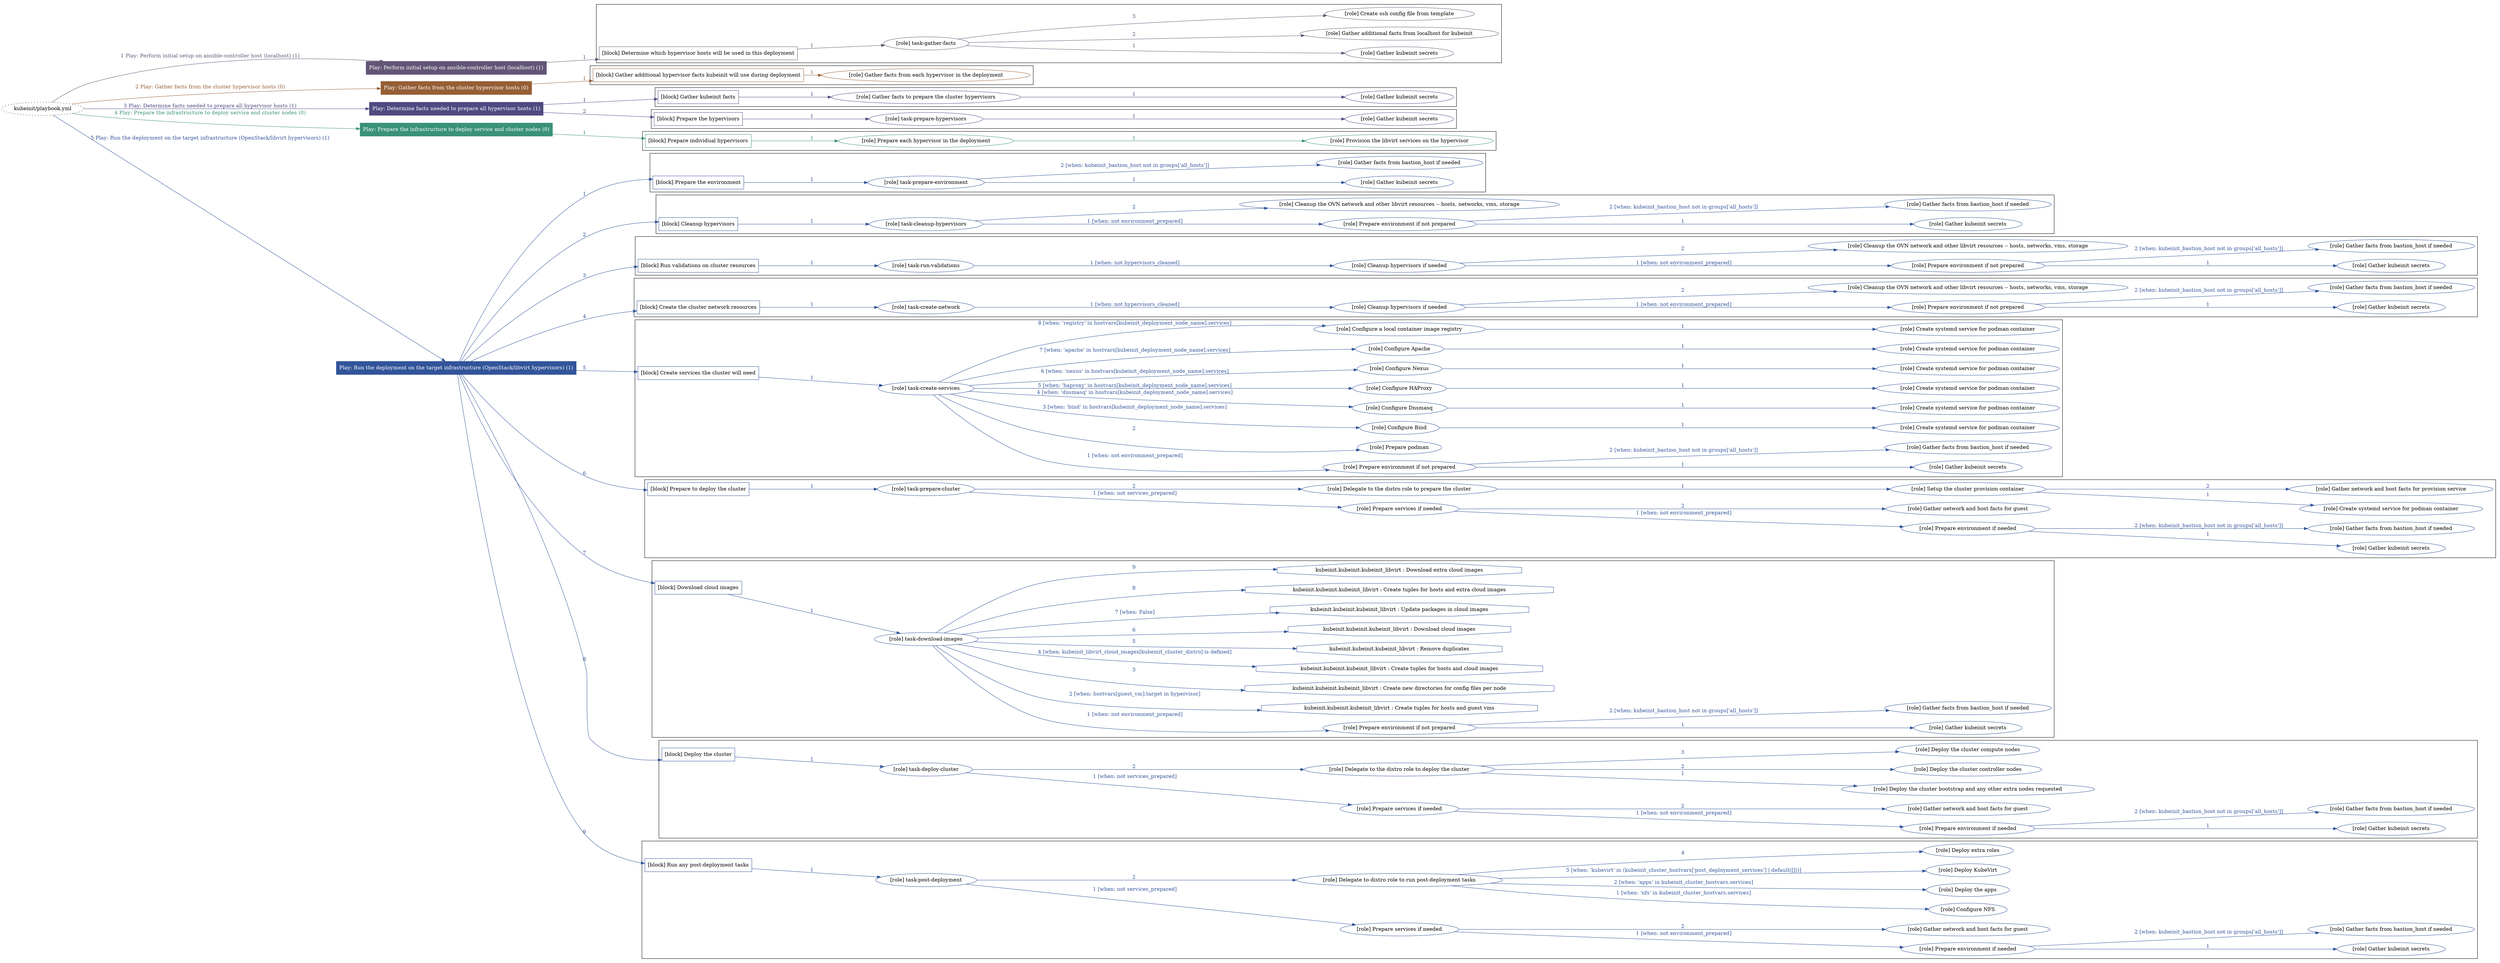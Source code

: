 digraph {
	graph [concentrate=true ordering=in rankdir=LR ratio=fill]
	edge [esep=5 sep=10]
	"kubeinit/playbook.yml" [URL="/home/runner/work/kubeinit/kubeinit/kubeinit/playbook.yml" id=playbook_99271ebf style=dotted]
	"kubeinit/playbook.yml" -> play_8d213009 [label="1 Play: Perform initial setup on ansible-controller host (localhost) (1)" color="#625676" fontcolor="#625676" id=edge_play_8d213009 labeltooltip="1 Play: Perform initial setup on ansible-controller host (localhost) (1)" tooltip="1 Play: Perform initial setup on ansible-controller host (localhost) (1)"]
	subgraph "Play: Perform initial setup on ansible-controller host (localhost) (1)" {
		play_8d213009 [label="Play: Perform initial setup on ansible-controller host (localhost) (1)" URL="/home/runner/work/kubeinit/kubeinit/kubeinit/playbook.yml" color="#625676" fontcolor="#ffffff" id=play_8d213009 shape=box style=filled tooltip=localhost]
		play_8d213009 -> block_313cab3d [label=1 color="#625676" fontcolor="#625676" id=edge_block_313cab3d labeltooltip=1 tooltip=1]
		subgraph cluster_block_313cab3d {
			block_313cab3d [label="[block] Determine which hypervisor hosts will be used in this deployment" URL="/home/runner/work/kubeinit/kubeinit/kubeinit/playbook.yml" color="#625676" id=block_313cab3d labeltooltip="Determine which hypervisor hosts will be used in this deployment" shape=box tooltip="Determine which hypervisor hosts will be used in this deployment"]
			block_313cab3d -> role_2fd0fade [label="1 " color="#625676" fontcolor="#625676" id=edge_role_2fd0fade labeltooltip="1 " tooltip="1 "]
			subgraph "task-gather-facts" {
				role_2fd0fade [label="[role] task-gather-facts" URL="/home/runner/work/kubeinit/kubeinit/kubeinit/playbook.yml" color="#625676" id=role_2fd0fade tooltip="task-gather-facts"]
				role_2fd0fade -> role_2d1dee73 [label="1 " color="#625676" fontcolor="#625676" id=edge_role_2d1dee73 labeltooltip="1 " tooltip="1 "]
				subgraph "Gather kubeinit secrets" {
					role_2d1dee73 [label="[role] Gather kubeinit secrets" URL="/home/runner/.ansible/collections/ansible_collections/kubeinit/kubeinit/roles/kubeinit_prepare/tasks/build_hypervisors_group.yml" color="#625676" id=role_2d1dee73 tooltip="Gather kubeinit secrets"]
				}
				role_2fd0fade -> role_2c61c5c8 [label="2 " color="#625676" fontcolor="#625676" id=edge_role_2c61c5c8 labeltooltip="2 " tooltip="2 "]
				subgraph "Gather additional facts from localhost for kubeinit" {
					role_2c61c5c8 [label="[role] Gather additional facts from localhost for kubeinit" URL="/home/runner/.ansible/collections/ansible_collections/kubeinit/kubeinit/roles/kubeinit_prepare/tasks/build_hypervisors_group.yml" color="#625676" id=role_2c61c5c8 tooltip="Gather additional facts from localhost for kubeinit"]
				}
				role_2fd0fade -> role_8aee96ec [label="3 " color="#625676" fontcolor="#625676" id=edge_role_8aee96ec labeltooltip="3 " tooltip="3 "]
				subgraph "Create ssh config file from template" {
					role_8aee96ec [label="[role] Create ssh config file from template" URL="/home/runner/.ansible/collections/ansible_collections/kubeinit/kubeinit/roles/kubeinit_prepare/tasks/build_hypervisors_group.yml" color="#625676" id=role_8aee96ec tooltip="Create ssh config file from template"]
				}
			}
		}
	}
	"kubeinit/playbook.yml" -> play_450f3a85 [label="2 Play: Gather facts from the cluster hypervisor hosts (0)" color="#965f36" fontcolor="#965f36" id=edge_play_450f3a85 labeltooltip="2 Play: Gather facts from the cluster hypervisor hosts (0)" tooltip="2 Play: Gather facts from the cluster hypervisor hosts (0)"]
	subgraph "Play: Gather facts from the cluster hypervisor hosts (0)" {
		play_450f3a85 [label="Play: Gather facts from the cluster hypervisor hosts (0)" URL="/home/runner/work/kubeinit/kubeinit/kubeinit/playbook.yml" color="#965f36" fontcolor="#ffffff" id=play_450f3a85 shape=box style=filled tooltip="Play: Gather facts from the cluster hypervisor hosts (0)"]
		play_450f3a85 -> block_3dca8fec [label=1 color="#965f36" fontcolor="#965f36" id=edge_block_3dca8fec labeltooltip=1 tooltip=1]
		subgraph cluster_block_3dca8fec {
			block_3dca8fec [label="[block] Gather additional hypervisor facts kubeinit will use during deployment" URL="/home/runner/work/kubeinit/kubeinit/kubeinit/playbook.yml" color="#965f36" id=block_3dca8fec labeltooltip="Gather additional hypervisor facts kubeinit will use during deployment" shape=box tooltip="Gather additional hypervisor facts kubeinit will use during deployment"]
			block_3dca8fec -> role_78b06ef0 [label="1 " color="#965f36" fontcolor="#965f36" id=edge_role_78b06ef0 labeltooltip="1 " tooltip="1 "]
			subgraph "Gather facts from each hypervisor in the deployment" {
				role_78b06ef0 [label="[role] Gather facts from each hypervisor in the deployment" URL="/home/runner/work/kubeinit/kubeinit/kubeinit/playbook.yml" color="#965f36" id=role_78b06ef0 tooltip="Gather facts from each hypervisor in the deployment"]
			}
		}
	}
	"kubeinit/playbook.yml" -> play_24fe11ba [label="3 Play: Determine facts needed to prepare all hypervisor hosts (1)" color="#504a82" fontcolor="#504a82" id=edge_play_24fe11ba labeltooltip="3 Play: Determine facts needed to prepare all hypervisor hosts (1)" tooltip="3 Play: Determine facts needed to prepare all hypervisor hosts (1)"]
	subgraph "Play: Determine facts needed to prepare all hypervisor hosts (1)" {
		play_24fe11ba [label="Play: Determine facts needed to prepare all hypervisor hosts (1)" URL="/home/runner/work/kubeinit/kubeinit/kubeinit/playbook.yml" color="#504a82" fontcolor="#ffffff" id=play_24fe11ba shape=box style=filled tooltip=localhost]
		play_24fe11ba -> block_b2336078 [label=1 color="#504a82" fontcolor="#504a82" id=edge_block_b2336078 labeltooltip=1 tooltip=1]
		subgraph cluster_block_b2336078 {
			block_b2336078 [label="[block] Gather kubeinit facts" URL="/home/runner/work/kubeinit/kubeinit/kubeinit/playbook.yml" color="#504a82" id=block_b2336078 labeltooltip="Gather kubeinit facts" shape=box tooltip="Gather kubeinit facts"]
			block_b2336078 -> role_fcba6565 [label="1 " color="#504a82" fontcolor="#504a82" id=edge_role_fcba6565 labeltooltip="1 " tooltip="1 "]
			subgraph "Gather facts to prepare the cluster hypervisors" {
				role_fcba6565 [label="[role] Gather facts to prepare the cluster hypervisors" URL="/home/runner/work/kubeinit/kubeinit/kubeinit/playbook.yml" color="#504a82" id=role_fcba6565 tooltip="Gather facts to prepare the cluster hypervisors"]
				role_fcba6565 -> role_1704ed1b [label="1 " color="#504a82" fontcolor="#504a82" id=edge_role_1704ed1b labeltooltip="1 " tooltip="1 "]
				subgraph "Gather kubeinit secrets" {
					role_1704ed1b [label="[role] Gather kubeinit secrets" URL="/home/runner/.ansible/collections/ansible_collections/kubeinit/kubeinit/roles/kubeinit_prepare/tasks/gather_kubeinit_facts.yml" color="#504a82" id=role_1704ed1b tooltip="Gather kubeinit secrets"]
				}
			}
		}
		play_24fe11ba -> block_2e28f2bb [label=2 color="#504a82" fontcolor="#504a82" id=edge_block_2e28f2bb labeltooltip=2 tooltip=2]
		subgraph cluster_block_2e28f2bb {
			block_2e28f2bb [label="[block] Prepare the hypervisors" URL="/home/runner/work/kubeinit/kubeinit/kubeinit/playbook.yml" color="#504a82" id=block_2e28f2bb labeltooltip="Prepare the hypervisors" shape=box tooltip="Prepare the hypervisors"]
			block_2e28f2bb -> role_9a65926c [label="1 " color="#504a82" fontcolor="#504a82" id=edge_role_9a65926c labeltooltip="1 " tooltip="1 "]
			subgraph "task-prepare-hypervisors" {
				role_9a65926c [label="[role] task-prepare-hypervisors" URL="/home/runner/work/kubeinit/kubeinit/kubeinit/playbook.yml" color="#504a82" id=role_9a65926c tooltip="task-prepare-hypervisors"]
				role_9a65926c -> role_fa03bfdf [label="1 " color="#504a82" fontcolor="#504a82" id=edge_role_fa03bfdf labeltooltip="1 " tooltip="1 "]
				subgraph "Gather kubeinit secrets" {
					role_fa03bfdf [label="[role] Gather kubeinit secrets" URL="/home/runner/.ansible/collections/ansible_collections/kubeinit/kubeinit/roles/kubeinit_prepare/tasks/gather_kubeinit_facts.yml" color="#504a82" id=role_fa03bfdf tooltip="Gather kubeinit secrets"]
				}
			}
		}
	}
	"kubeinit/playbook.yml" -> play_05ee6c57 [label="4 Play: Prepare the infrastructure to deploy service and cluster nodes (0)" color="#3a9278" fontcolor="#3a9278" id=edge_play_05ee6c57 labeltooltip="4 Play: Prepare the infrastructure to deploy service and cluster nodes (0)" tooltip="4 Play: Prepare the infrastructure to deploy service and cluster nodes (0)"]
	subgraph "Play: Prepare the infrastructure to deploy service and cluster nodes (0)" {
		play_05ee6c57 [label="Play: Prepare the infrastructure to deploy service and cluster nodes (0)" URL="/home/runner/work/kubeinit/kubeinit/kubeinit/playbook.yml" color="#3a9278" fontcolor="#ffffff" id=play_05ee6c57 shape=box style=filled tooltip="Play: Prepare the infrastructure to deploy service and cluster nodes (0)"]
		play_05ee6c57 -> block_5db9a315 [label=1 color="#3a9278" fontcolor="#3a9278" id=edge_block_5db9a315 labeltooltip=1 tooltip=1]
		subgraph cluster_block_5db9a315 {
			block_5db9a315 [label="[block] Prepare individual hypervisors" URL="/home/runner/work/kubeinit/kubeinit/kubeinit/playbook.yml" color="#3a9278" id=block_5db9a315 labeltooltip="Prepare individual hypervisors" shape=box tooltip="Prepare individual hypervisors"]
			block_5db9a315 -> role_cecd3ce2 [label="1 " color="#3a9278" fontcolor="#3a9278" id=edge_role_cecd3ce2 labeltooltip="1 " tooltip="1 "]
			subgraph "Prepare each hypervisor in the deployment" {
				role_cecd3ce2 [label="[role] Prepare each hypervisor in the deployment" URL="/home/runner/work/kubeinit/kubeinit/kubeinit/playbook.yml" color="#3a9278" id=role_cecd3ce2 tooltip="Prepare each hypervisor in the deployment"]
				role_cecd3ce2 -> role_1545f490 [label="1 " color="#3a9278" fontcolor="#3a9278" id=edge_role_1545f490 labeltooltip="1 " tooltip="1 "]
				subgraph "Provision the libvirt services on the hypervisor" {
					role_1545f490 [label="[role] Provision the libvirt services on the hypervisor" URL="/home/runner/.ansible/collections/ansible_collections/kubeinit/kubeinit/roles/kubeinit_prepare/tasks/prepare_hypervisor.yml" color="#3a9278" id=role_1545f490 tooltip="Provision the libvirt services on the hypervisor"]
				}
			}
		}
	}
	"kubeinit/playbook.yml" -> play_6e7b9784 [label="5 Play: Run the deployment on the target infrastructure (OpenStack/libvirt hypervisors) (1)" color="#32549a" fontcolor="#32549a" id=edge_play_6e7b9784 labeltooltip="5 Play: Run the deployment on the target infrastructure (OpenStack/libvirt hypervisors) (1)" tooltip="5 Play: Run the deployment on the target infrastructure (OpenStack/libvirt hypervisors) (1)"]
	subgraph "Play: Run the deployment on the target infrastructure (OpenStack/libvirt hypervisors) (1)" {
		play_6e7b9784 [label="Play: Run the deployment on the target infrastructure (OpenStack/libvirt hypervisors) (1)" URL="/home/runner/work/kubeinit/kubeinit/kubeinit/playbook.yml" color="#32549a" fontcolor="#ffffff" id=play_6e7b9784 shape=box style=filled tooltip=localhost]
		play_6e7b9784 -> block_e00898fd [label=1 color="#32549a" fontcolor="#32549a" id=edge_block_e00898fd labeltooltip=1 tooltip=1]
		subgraph cluster_block_e00898fd {
			block_e00898fd [label="[block] Prepare the environment" URL="/home/runner/work/kubeinit/kubeinit/kubeinit/playbook.yml" color="#32549a" id=block_e00898fd labeltooltip="Prepare the environment" shape=box tooltip="Prepare the environment"]
			block_e00898fd -> role_90dc5a8a [label="1 " color="#32549a" fontcolor="#32549a" id=edge_role_90dc5a8a labeltooltip="1 " tooltip="1 "]
			subgraph "task-prepare-environment" {
				role_90dc5a8a [label="[role] task-prepare-environment" URL="/home/runner/work/kubeinit/kubeinit/kubeinit/playbook.yml" color="#32549a" id=role_90dc5a8a tooltip="task-prepare-environment"]
				role_90dc5a8a -> role_8bd9f752 [label="1 " color="#32549a" fontcolor="#32549a" id=edge_role_8bd9f752 labeltooltip="1 " tooltip="1 "]
				subgraph "Gather kubeinit secrets" {
					role_8bd9f752 [label="[role] Gather kubeinit secrets" URL="/home/runner/.ansible/collections/ansible_collections/kubeinit/kubeinit/roles/kubeinit_prepare/tasks/gather_kubeinit_facts.yml" color="#32549a" id=role_8bd9f752 tooltip="Gather kubeinit secrets"]
				}
				role_90dc5a8a -> role_8d0cdb95 [label="2 [when: kubeinit_bastion_host not in groups['all_hosts']]" color="#32549a" fontcolor="#32549a" id=edge_role_8d0cdb95 labeltooltip="2 [when: kubeinit_bastion_host not in groups['all_hosts']]" tooltip="2 [when: kubeinit_bastion_host not in groups['all_hosts']]"]
				subgraph "Gather facts from bastion_host if needed" {
					role_8d0cdb95 [label="[role] Gather facts from bastion_host if needed" URL="/home/runner/.ansible/collections/ansible_collections/kubeinit/kubeinit/roles/kubeinit_prepare/tasks/main.yml" color="#32549a" id=role_8d0cdb95 tooltip="Gather facts from bastion_host if needed"]
				}
			}
		}
		play_6e7b9784 -> block_36ebec6e [label=2 color="#32549a" fontcolor="#32549a" id=edge_block_36ebec6e labeltooltip=2 tooltip=2]
		subgraph cluster_block_36ebec6e {
			block_36ebec6e [label="[block] Cleanup hypervisors" URL="/home/runner/work/kubeinit/kubeinit/kubeinit/playbook.yml" color="#32549a" id=block_36ebec6e labeltooltip="Cleanup hypervisors" shape=box tooltip="Cleanup hypervisors"]
			block_36ebec6e -> role_773fd00a [label="1 " color="#32549a" fontcolor="#32549a" id=edge_role_773fd00a labeltooltip="1 " tooltip="1 "]
			subgraph "task-cleanup-hypervisors" {
				role_773fd00a [label="[role] task-cleanup-hypervisors" URL="/home/runner/work/kubeinit/kubeinit/kubeinit/playbook.yml" color="#32549a" id=role_773fd00a tooltip="task-cleanup-hypervisors"]
				role_773fd00a -> role_7b40a0ac [label="1 [when: not environment_prepared]" color="#32549a" fontcolor="#32549a" id=edge_role_7b40a0ac labeltooltip="1 [when: not environment_prepared]" tooltip="1 [when: not environment_prepared]"]
				subgraph "Prepare environment if not prepared" {
					role_7b40a0ac [label="[role] Prepare environment if not prepared" URL="/home/runner/.ansible/collections/ansible_collections/kubeinit/kubeinit/roles/kubeinit_libvirt/tasks/cleanup_hypervisors.yml" color="#32549a" id=role_7b40a0ac tooltip="Prepare environment if not prepared"]
					role_7b40a0ac -> role_457ad516 [label="1 " color="#32549a" fontcolor="#32549a" id=edge_role_457ad516 labeltooltip="1 " tooltip="1 "]
					subgraph "Gather kubeinit secrets" {
						role_457ad516 [label="[role] Gather kubeinit secrets" URL="/home/runner/.ansible/collections/ansible_collections/kubeinit/kubeinit/roles/kubeinit_prepare/tasks/gather_kubeinit_facts.yml" color="#32549a" id=role_457ad516 tooltip="Gather kubeinit secrets"]
					}
					role_7b40a0ac -> role_a8f72541 [label="2 [when: kubeinit_bastion_host not in groups['all_hosts']]" color="#32549a" fontcolor="#32549a" id=edge_role_a8f72541 labeltooltip="2 [when: kubeinit_bastion_host not in groups['all_hosts']]" tooltip="2 [when: kubeinit_bastion_host not in groups['all_hosts']]"]
					subgraph "Gather facts from bastion_host if needed" {
						role_a8f72541 [label="[role] Gather facts from bastion_host if needed" URL="/home/runner/.ansible/collections/ansible_collections/kubeinit/kubeinit/roles/kubeinit_prepare/tasks/main.yml" color="#32549a" id=role_a8f72541 tooltip="Gather facts from bastion_host if needed"]
					}
				}
				role_773fd00a -> role_238b458f [label="2 " color="#32549a" fontcolor="#32549a" id=edge_role_238b458f labeltooltip="2 " tooltip="2 "]
				subgraph "Cleanup the OVN network and other libvirt resources -- hosts, networks, vms, storage" {
					role_238b458f [label="[role] Cleanup the OVN network and other libvirt resources -- hosts, networks, vms, storage" URL="/home/runner/.ansible/collections/ansible_collections/kubeinit/kubeinit/roles/kubeinit_libvirt/tasks/cleanup_hypervisors.yml" color="#32549a" id=role_238b458f tooltip="Cleanup the OVN network and other libvirt resources -- hosts, networks, vms, storage"]
				}
			}
		}
		play_6e7b9784 -> block_10700d81 [label=3 color="#32549a" fontcolor="#32549a" id=edge_block_10700d81 labeltooltip=3 tooltip=3]
		subgraph cluster_block_10700d81 {
			block_10700d81 [label="[block] Run validations on cluster resources" URL="/home/runner/work/kubeinit/kubeinit/kubeinit/playbook.yml" color="#32549a" id=block_10700d81 labeltooltip="Run validations on cluster resources" shape=box tooltip="Run validations on cluster resources"]
			block_10700d81 -> role_28b4c531 [label="1 " color="#32549a" fontcolor="#32549a" id=edge_role_28b4c531 labeltooltip="1 " tooltip="1 "]
			subgraph "task-run-validations" {
				role_28b4c531 [label="[role] task-run-validations" URL="/home/runner/work/kubeinit/kubeinit/kubeinit/playbook.yml" color="#32549a" id=role_28b4c531 tooltip="task-run-validations"]
				role_28b4c531 -> role_7f7fe746 [label="1 [when: not hypervisors_cleaned]" color="#32549a" fontcolor="#32549a" id=edge_role_7f7fe746 labeltooltip="1 [when: not hypervisors_cleaned]" tooltip="1 [when: not hypervisors_cleaned]"]
				subgraph "Cleanup hypervisors if needed" {
					role_7f7fe746 [label="[role] Cleanup hypervisors if needed" URL="/home/runner/.ansible/collections/ansible_collections/kubeinit/kubeinit/roles/kubeinit_validations/tasks/main.yml" color="#32549a" id=role_7f7fe746 tooltip="Cleanup hypervisors if needed"]
					role_7f7fe746 -> role_12e95e51 [label="1 [when: not environment_prepared]" color="#32549a" fontcolor="#32549a" id=edge_role_12e95e51 labeltooltip="1 [when: not environment_prepared]" tooltip="1 [when: not environment_prepared]"]
					subgraph "Prepare environment if not prepared" {
						role_12e95e51 [label="[role] Prepare environment if not prepared" URL="/home/runner/.ansible/collections/ansible_collections/kubeinit/kubeinit/roles/kubeinit_libvirt/tasks/cleanup_hypervisors.yml" color="#32549a" id=role_12e95e51 tooltip="Prepare environment if not prepared"]
						role_12e95e51 -> role_94d43de4 [label="1 " color="#32549a" fontcolor="#32549a" id=edge_role_94d43de4 labeltooltip="1 " tooltip="1 "]
						subgraph "Gather kubeinit secrets" {
							role_94d43de4 [label="[role] Gather kubeinit secrets" URL="/home/runner/.ansible/collections/ansible_collections/kubeinit/kubeinit/roles/kubeinit_prepare/tasks/gather_kubeinit_facts.yml" color="#32549a" id=role_94d43de4 tooltip="Gather kubeinit secrets"]
						}
						role_12e95e51 -> role_59bdf4fb [label="2 [when: kubeinit_bastion_host not in groups['all_hosts']]" color="#32549a" fontcolor="#32549a" id=edge_role_59bdf4fb labeltooltip="2 [when: kubeinit_bastion_host not in groups['all_hosts']]" tooltip="2 [when: kubeinit_bastion_host not in groups['all_hosts']]"]
						subgraph "Gather facts from bastion_host if needed" {
							role_59bdf4fb [label="[role] Gather facts from bastion_host if needed" URL="/home/runner/.ansible/collections/ansible_collections/kubeinit/kubeinit/roles/kubeinit_prepare/tasks/main.yml" color="#32549a" id=role_59bdf4fb tooltip="Gather facts from bastion_host if needed"]
						}
					}
					role_7f7fe746 -> role_01734d36 [label="2 " color="#32549a" fontcolor="#32549a" id=edge_role_01734d36 labeltooltip="2 " tooltip="2 "]
					subgraph "Cleanup the OVN network and other libvirt resources -- hosts, networks, vms, storage" {
						role_01734d36 [label="[role] Cleanup the OVN network and other libvirt resources -- hosts, networks, vms, storage" URL="/home/runner/.ansible/collections/ansible_collections/kubeinit/kubeinit/roles/kubeinit_libvirt/tasks/cleanup_hypervisors.yml" color="#32549a" id=role_01734d36 tooltip="Cleanup the OVN network and other libvirt resources -- hosts, networks, vms, storage"]
					}
				}
			}
		}
		play_6e7b9784 -> block_d3999659 [label=4 color="#32549a" fontcolor="#32549a" id=edge_block_d3999659 labeltooltip=4 tooltip=4]
		subgraph cluster_block_d3999659 {
			block_d3999659 [label="[block] Create the cluster network resources" URL="/home/runner/work/kubeinit/kubeinit/kubeinit/playbook.yml" color="#32549a" id=block_d3999659 labeltooltip="Create the cluster network resources" shape=box tooltip="Create the cluster network resources"]
			block_d3999659 -> role_48eca567 [label="1 " color="#32549a" fontcolor="#32549a" id=edge_role_48eca567 labeltooltip="1 " tooltip="1 "]
			subgraph "task-create-network" {
				role_48eca567 [label="[role] task-create-network" URL="/home/runner/work/kubeinit/kubeinit/kubeinit/playbook.yml" color="#32549a" id=role_48eca567 tooltip="task-create-network"]
				role_48eca567 -> role_370c833e [label="1 [when: not hypervisors_cleaned]" color="#32549a" fontcolor="#32549a" id=edge_role_370c833e labeltooltip="1 [when: not hypervisors_cleaned]" tooltip="1 [when: not hypervisors_cleaned]"]
				subgraph "Cleanup hypervisors if needed" {
					role_370c833e [label="[role] Cleanup hypervisors if needed" URL="/home/runner/.ansible/collections/ansible_collections/kubeinit/kubeinit/roles/kubeinit_libvirt/tasks/create_network.yml" color="#32549a" id=role_370c833e tooltip="Cleanup hypervisors if needed"]
					role_370c833e -> role_dc61360f [label="1 [when: not environment_prepared]" color="#32549a" fontcolor="#32549a" id=edge_role_dc61360f labeltooltip="1 [when: not environment_prepared]" tooltip="1 [when: not environment_prepared]"]
					subgraph "Prepare environment if not prepared" {
						role_dc61360f [label="[role] Prepare environment if not prepared" URL="/home/runner/.ansible/collections/ansible_collections/kubeinit/kubeinit/roles/kubeinit_libvirt/tasks/cleanup_hypervisors.yml" color="#32549a" id=role_dc61360f tooltip="Prepare environment if not prepared"]
						role_dc61360f -> role_997ad7b3 [label="1 " color="#32549a" fontcolor="#32549a" id=edge_role_997ad7b3 labeltooltip="1 " tooltip="1 "]
						subgraph "Gather kubeinit secrets" {
							role_997ad7b3 [label="[role] Gather kubeinit secrets" URL="/home/runner/.ansible/collections/ansible_collections/kubeinit/kubeinit/roles/kubeinit_prepare/tasks/gather_kubeinit_facts.yml" color="#32549a" id=role_997ad7b3 tooltip="Gather kubeinit secrets"]
						}
						role_dc61360f -> role_9caba4e7 [label="2 [when: kubeinit_bastion_host not in groups['all_hosts']]" color="#32549a" fontcolor="#32549a" id=edge_role_9caba4e7 labeltooltip="2 [when: kubeinit_bastion_host not in groups['all_hosts']]" tooltip="2 [when: kubeinit_bastion_host not in groups['all_hosts']]"]
						subgraph "Gather facts from bastion_host if needed" {
							role_9caba4e7 [label="[role] Gather facts from bastion_host if needed" URL="/home/runner/.ansible/collections/ansible_collections/kubeinit/kubeinit/roles/kubeinit_prepare/tasks/main.yml" color="#32549a" id=role_9caba4e7 tooltip="Gather facts from bastion_host if needed"]
						}
					}
					role_370c833e -> role_e31ddbd0 [label="2 " color="#32549a" fontcolor="#32549a" id=edge_role_e31ddbd0 labeltooltip="2 " tooltip="2 "]
					subgraph "Cleanup the OVN network and other libvirt resources -- hosts, networks, vms, storage" {
						role_e31ddbd0 [label="[role] Cleanup the OVN network and other libvirt resources -- hosts, networks, vms, storage" URL="/home/runner/.ansible/collections/ansible_collections/kubeinit/kubeinit/roles/kubeinit_libvirt/tasks/cleanup_hypervisors.yml" color="#32549a" id=role_e31ddbd0 tooltip="Cleanup the OVN network and other libvirt resources -- hosts, networks, vms, storage"]
					}
				}
			}
		}
		play_6e7b9784 -> block_a7a13879 [label=5 color="#32549a" fontcolor="#32549a" id=edge_block_a7a13879 labeltooltip=5 tooltip=5]
		subgraph cluster_block_a7a13879 {
			block_a7a13879 [label="[block] Create services the cluster will need" URL="/home/runner/work/kubeinit/kubeinit/kubeinit/playbook.yml" color="#32549a" id=block_a7a13879 labeltooltip="Create services the cluster will need" shape=box tooltip="Create services the cluster will need"]
			block_a7a13879 -> role_43a33099 [label="1 " color="#32549a" fontcolor="#32549a" id=edge_role_43a33099 labeltooltip="1 " tooltip="1 "]
			subgraph "task-create-services" {
				role_43a33099 [label="[role] task-create-services" URL="/home/runner/work/kubeinit/kubeinit/kubeinit/playbook.yml" color="#32549a" id=role_43a33099 tooltip="task-create-services"]
				role_43a33099 -> role_6303b411 [label="1 [when: not environment_prepared]" color="#32549a" fontcolor="#32549a" id=edge_role_6303b411 labeltooltip="1 [when: not environment_prepared]" tooltip="1 [when: not environment_prepared]"]
				subgraph "Prepare environment if not prepared" {
					role_6303b411 [label="[role] Prepare environment if not prepared" URL="/home/runner/.ansible/collections/ansible_collections/kubeinit/kubeinit/roles/kubeinit_services/tasks/main.yml" color="#32549a" id=role_6303b411 tooltip="Prepare environment if not prepared"]
					role_6303b411 -> role_dc65767d [label="1 " color="#32549a" fontcolor="#32549a" id=edge_role_dc65767d labeltooltip="1 " tooltip="1 "]
					subgraph "Gather kubeinit secrets" {
						role_dc65767d [label="[role] Gather kubeinit secrets" URL="/home/runner/.ansible/collections/ansible_collections/kubeinit/kubeinit/roles/kubeinit_prepare/tasks/gather_kubeinit_facts.yml" color="#32549a" id=role_dc65767d tooltip="Gather kubeinit secrets"]
					}
					role_6303b411 -> role_437c1360 [label="2 [when: kubeinit_bastion_host not in groups['all_hosts']]" color="#32549a" fontcolor="#32549a" id=edge_role_437c1360 labeltooltip="2 [when: kubeinit_bastion_host not in groups['all_hosts']]" tooltip="2 [when: kubeinit_bastion_host not in groups['all_hosts']]"]
					subgraph "Gather facts from bastion_host if needed" {
						role_437c1360 [label="[role] Gather facts from bastion_host if needed" URL="/home/runner/.ansible/collections/ansible_collections/kubeinit/kubeinit/roles/kubeinit_prepare/tasks/main.yml" color="#32549a" id=role_437c1360 tooltip="Gather facts from bastion_host if needed"]
					}
				}
				role_43a33099 -> role_96b07aef [label="2 " color="#32549a" fontcolor="#32549a" id=edge_role_96b07aef labeltooltip="2 " tooltip="2 "]
				subgraph "Prepare podman" {
					role_96b07aef [label="[role] Prepare podman" URL="/home/runner/.ansible/collections/ansible_collections/kubeinit/kubeinit/roles/kubeinit_services/tasks/00_create_service_pod.yml" color="#32549a" id=role_96b07aef tooltip="Prepare podman"]
				}
				role_43a33099 -> role_58c00aa3 [label="3 [when: 'bind' in hostvars[kubeinit_deployment_node_name].services]" color="#32549a" fontcolor="#32549a" id=edge_role_58c00aa3 labeltooltip="3 [when: 'bind' in hostvars[kubeinit_deployment_node_name].services]" tooltip="3 [when: 'bind' in hostvars[kubeinit_deployment_node_name].services]"]
				subgraph "Configure Bind" {
					role_58c00aa3 [label="[role] Configure Bind" URL="/home/runner/.ansible/collections/ansible_collections/kubeinit/kubeinit/roles/kubeinit_services/tasks/start_services_containers.yml" color="#32549a" id=role_58c00aa3 tooltip="Configure Bind"]
					role_58c00aa3 -> role_90a3e795 [label="1 " color="#32549a" fontcolor="#32549a" id=edge_role_90a3e795 labeltooltip="1 " tooltip="1 "]
					subgraph "Create systemd service for podman container" {
						role_90a3e795 [label="[role] Create systemd service for podman container" URL="/home/runner/.ansible/collections/ansible_collections/kubeinit/kubeinit/roles/kubeinit_bind/tasks/main.yml" color="#32549a" id=role_90a3e795 tooltip="Create systemd service for podman container"]
					}
				}
				role_43a33099 -> role_e0c47b27 [label="4 [when: 'dnsmasq' in hostvars[kubeinit_deployment_node_name].services]" color="#32549a" fontcolor="#32549a" id=edge_role_e0c47b27 labeltooltip="4 [when: 'dnsmasq' in hostvars[kubeinit_deployment_node_name].services]" tooltip="4 [when: 'dnsmasq' in hostvars[kubeinit_deployment_node_name].services]"]
				subgraph "Configure Dnsmasq" {
					role_e0c47b27 [label="[role] Configure Dnsmasq" URL="/home/runner/.ansible/collections/ansible_collections/kubeinit/kubeinit/roles/kubeinit_services/tasks/start_services_containers.yml" color="#32549a" id=role_e0c47b27 tooltip="Configure Dnsmasq"]
					role_e0c47b27 -> role_9d42bc32 [label="1 " color="#32549a" fontcolor="#32549a" id=edge_role_9d42bc32 labeltooltip="1 " tooltip="1 "]
					subgraph "Create systemd service for podman container" {
						role_9d42bc32 [label="[role] Create systemd service for podman container" URL="/home/runner/.ansible/collections/ansible_collections/kubeinit/kubeinit/roles/kubeinit_dnsmasq/tasks/main.yml" color="#32549a" id=role_9d42bc32 tooltip="Create systemd service for podman container"]
					}
				}
				role_43a33099 -> role_db3727ae [label="5 [when: 'haproxy' in hostvars[kubeinit_deployment_node_name].services]" color="#32549a" fontcolor="#32549a" id=edge_role_db3727ae labeltooltip="5 [when: 'haproxy' in hostvars[kubeinit_deployment_node_name].services]" tooltip="5 [when: 'haproxy' in hostvars[kubeinit_deployment_node_name].services]"]
				subgraph "Configure HAProxy" {
					role_db3727ae [label="[role] Configure HAProxy" URL="/home/runner/.ansible/collections/ansible_collections/kubeinit/kubeinit/roles/kubeinit_services/tasks/start_services_containers.yml" color="#32549a" id=role_db3727ae tooltip="Configure HAProxy"]
					role_db3727ae -> role_622caff2 [label="1 " color="#32549a" fontcolor="#32549a" id=edge_role_622caff2 labeltooltip="1 " tooltip="1 "]
					subgraph "Create systemd service for podman container" {
						role_622caff2 [label="[role] Create systemd service for podman container" URL="/home/runner/.ansible/collections/ansible_collections/kubeinit/kubeinit/roles/kubeinit_haproxy/tasks/main.yml" color="#32549a" id=role_622caff2 tooltip="Create systemd service for podman container"]
					}
				}
				role_43a33099 -> role_3fbe9cfe [label="6 [when: 'nexus' in hostvars[kubeinit_deployment_node_name].services]" color="#32549a" fontcolor="#32549a" id=edge_role_3fbe9cfe labeltooltip="6 [when: 'nexus' in hostvars[kubeinit_deployment_node_name].services]" tooltip="6 [when: 'nexus' in hostvars[kubeinit_deployment_node_name].services]"]
				subgraph "Configure Nexus" {
					role_3fbe9cfe [label="[role] Configure Nexus" URL="/home/runner/.ansible/collections/ansible_collections/kubeinit/kubeinit/roles/kubeinit_services/tasks/start_services_containers.yml" color="#32549a" id=role_3fbe9cfe tooltip="Configure Nexus"]
					role_3fbe9cfe -> role_b0c96123 [label="1 " color="#32549a" fontcolor="#32549a" id=edge_role_b0c96123 labeltooltip="1 " tooltip="1 "]
					subgraph "Create systemd service for podman container" {
						role_b0c96123 [label="[role] Create systemd service for podman container" URL="/home/runner/.ansible/collections/ansible_collections/kubeinit/kubeinit/roles/kubeinit_nexus/tasks/main.yml" color="#32549a" id=role_b0c96123 tooltip="Create systemd service for podman container"]
					}
				}
				role_43a33099 -> role_60684e71 [label="7 [when: 'apache' in hostvars[kubeinit_deployment_node_name].services]" color="#32549a" fontcolor="#32549a" id=edge_role_60684e71 labeltooltip="7 [when: 'apache' in hostvars[kubeinit_deployment_node_name].services]" tooltip="7 [when: 'apache' in hostvars[kubeinit_deployment_node_name].services]"]
				subgraph "Configure Apache" {
					role_60684e71 [label="[role] Configure Apache" URL="/home/runner/.ansible/collections/ansible_collections/kubeinit/kubeinit/roles/kubeinit_services/tasks/start_services_containers.yml" color="#32549a" id=role_60684e71 tooltip="Configure Apache"]
					role_60684e71 -> role_5445c3e1 [label="1 " color="#32549a" fontcolor="#32549a" id=edge_role_5445c3e1 labeltooltip="1 " tooltip="1 "]
					subgraph "Create systemd service for podman container" {
						role_5445c3e1 [label="[role] Create systemd service for podman container" URL="/home/runner/.ansible/collections/ansible_collections/kubeinit/kubeinit/roles/kubeinit_apache/tasks/main.yml" color="#32549a" id=role_5445c3e1 tooltip="Create systemd service for podman container"]
					}
				}
				role_43a33099 -> role_4ec5f100 [label="8 [when: 'registry' in hostvars[kubeinit_deployment_node_name].services]" color="#32549a" fontcolor="#32549a" id=edge_role_4ec5f100 labeltooltip="8 [when: 'registry' in hostvars[kubeinit_deployment_node_name].services]" tooltip="8 [when: 'registry' in hostvars[kubeinit_deployment_node_name].services]"]
				subgraph "Configure a local container image registry" {
					role_4ec5f100 [label="[role] Configure a local container image registry" URL="/home/runner/.ansible/collections/ansible_collections/kubeinit/kubeinit/roles/kubeinit_services/tasks/start_services_containers.yml" color="#32549a" id=role_4ec5f100 tooltip="Configure a local container image registry"]
					role_4ec5f100 -> role_da23e42e [label="1 " color="#32549a" fontcolor="#32549a" id=edge_role_da23e42e labeltooltip="1 " tooltip="1 "]
					subgraph "Create systemd service for podman container" {
						role_da23e42e [label="[role] Create systemd service for podman container" URL="/home/runner/.ansible/collections/ansible_collections/kubeinit/kubeinit/roles/kubeinit_registry/tasks/main.yml" color="#32549a" id=role_da23e42e tooltip="Create systemd service for podman container"]
					}
				}
			}
		}
		play_6e7b9784 -> block_151d77dc [label=6 color="#32549a" fontcolor="#32549a" id=edge_block_151d77dc labeltooltip=6 tooltip=6]
		subgraph cluster_block_151d77dc {
			block_151d77dc [label="[block] Prepare to deploy the cluster" URL="/home/runner/work/kubeinit/kubeinit/kubeinit/playbook.yml" color="#32549a" id=block_151d77dc labeltooltip="Prepare to deploy the cluster" shape=box tooltip="Prepare to deploy the cluster"]
			block_151d77dc -> role_8fd69674 [label="1 " color="#32549a" fontcolor="#32549a" id=edge_role_8fd69674 labeltooltip="1 " tooltip="1 "]
			subgraph "task-prepare-cluster" {
				role_8fd69674 [label="[role] task-prepare-cluster" URL="/home/runner/work/kubeinit/kubeinit/kubeinit/playbook.yml" color="#32549a" id=role_8fd69674 tooltip="task-prepare-cluster"]
				role_8fd69674 -> role_ad8dc1e1 [label="1 [when: not services_prepared]" color="#32549a" fontcolor="#32549a" id=edge_role_ad8dc1e1 labeltooltip="1 [when: not services_prepared]" tooltip="1 [when: not services_prepared]"]
				subgraph "Prepare services if needed" {
					role_ad8dc1e1 [label="[role] Prepare services if needed" URL="/home/runner/.ansible/collections/ansible_collections/kubeinit/kubeinit/roles/kubeinit_prepare/tasks/prepare_cluster.yml" color="#32549a" id=role_ad8dc1e1 tooltip="Prepare services if needed"]
					role_ad8dc1e1 -> role_911afb30 [label="1 [when: not environment_prepared]" color="#32549a" fontcolor="#32549a" id=edge_role_911afb30 labeltooltip="1 [when: not environment_prepared]" tooltip="1 [when: not environment_prepared]"]
					subgraph "Prepare environment if needed" {
						role_911afb30 [label="[role] Prepare environment if needed" URL="/home/runner/.ansible/collections/ansible_collections/kubeinit/kubeinit/roles/kubeinit_services/tasks/prepare_services.yml" color="#32549a" id=role_911afb30 tooltip="Prepare environment if needed"]
						role_911afb30 -> role_5d72e499 [label="1 " color="#32549a" fontcolor="#32549a" id=edge_role_5d72e499 labeltooltip="1 " tooltip="1 "]
						subgraph "Gather kubeinit secrets" {
							role_5d72e499 [label="[role] Gather kubeinit secrets" URL="/home/runner/.ansible/collections/ansible_collections/kubeinit/kubeinit/roles/kubeinit_prepare/tasks/gather_kubeinit_facts.yml" color="#32549a" id=role_5d72e499 tooltip="Gather kubeinit secrets"]
						}
						role_911afb30 -> role_acff96be [label="2 [when: kubeinit_bastion_host not in groups['all_hosts']]" color="#32549a" fontcolor="#32549a" id=edge_role_acff96be labeltooltip="2 [when: kubeinit_bastion_host not in groups['all_hosts']]" tooltip="2 [when: kubeinit_bastion_host not in groups['all_hosts']]"]
						subgraph "Gather facts from bastion_host if needed" {
							role_acff96be [label="[role] Gather facts from bastion_host if needed" URL="/home/runner/.ansible/collections/ansible_collections/kubeinit/kubeinit/roles/kubeinit_prepare/tasks/main.yml" color="#32549a" id=role_acff96be tooltip="Gather facts from bastion_host if needed"]
						}
					}
					role_ad8dc1e1 -> role_25b4ff9f [label="2 " color="#32549a" fontcolor="#32549a" id=edge_role_25b4ff9f labeltooltip="2 " tooltip="2 "]
					subgraph "Gather network and host facts for guest" {
						role_25b4ff9f [label="[role] Gather network and host facts for guest" URL="/home/runner/.ansible/collections/ansible_collections/kubeinit/kubeinit/roles/kubeinit_services/tasks/prepare_services.yml" color="#32549a" id=role_25b4ff9f tooltip="Gather network and host facts for guest"]
					}
				}
				role_8fd69674 -> role_80a38e35 [label="2 " color="#32549a" fontcolor="#32549a" id=edge_role_80a38e35 labeltooltip="2 " tooltip="2 "]
				subgraph "Delegate to the distro role to prepare the cluster" {
					role_80a38e35 [label="[role] Delegate to the distro role to prepare the cluster" URL="/home/runner/.ansible/collections/ansible_collections/kubeinit/kubeinit/roles/kubeinit_prepare/tasks/prepare_cluster.yml" color="#32549a" id=role_80a38e35 tooltip="Delegate to the distro role to prepare the cluster"]
					role_80a38e35 -> role_2eb4041b [label="1 " color="#32549a" fontcolor="#32549a" id=edge_role_2eb4041b labeltooltip="1 " tooltip="1 "]
					subgraph "Setup the cluster provision container" {
						role_2eb4041b [label="[role] Setup the cluster provision container" URL="/home/runner/.ansible/collections/ansible_collections/kubeinit/kubeinit/roles/kubeinit_openshift/tasks/prepare_cluster.yml" color="#32549a" id=role_2eb4041b tooltip="Setup the cluster provision container"]
						role_2eb4041b -> role_e4732320 [label="1 " color="#32549a" fontcolor="#32549a" id=edge_role_e4732320 labeltooltip="1 " tooltip="1 "]
						subgraph "Create systemd service for podman container" {
							role_e4732320 [label="[role] Create systemd service for podman container" URL="/home/runner/.ansible/collections/ansible_collections/kubeinit/kubeinit/roles/kubeinit_services/tasks/create_provision_container.yml" color="#32549a" id=role_e4732320 tooltip="Create systemd service for podman container"]
						}
						role_2eb4041b -> role_696ca4c9 [label="2 " color="#32549a" fontcolor="#32549a" id=edge_role_696ca4c9 labeltooltip="2 " tooltip="2 "]
						subgraph "Gather network and host facts for provision service" {
							role_696ca4c9 [label="[role] Gather network and host facts for provision service" URL="/home/runner/.ansible/collections/ansible_collections/kubeinit/kubeinit/roles/kubeinit_services/tasks/create_provision_container.yml" color="#32549a" id=role_696ca4c9 tooltip="Gather network and host facts for provision service"]
						}
					}
				}
			}
		}
		play_6e7b9784 -> block_b9961a1f [label=7 color="#32549a" fontcolor="#32549a" id=edge_block_b9961a1f labeltooltip=7 tooltip=7]
		subgraph cluster_block_b9961a1f {
			block_b9961a1f [label="[block] Download cloud images" URL="/home/runner/work/kubeinit/kubeinit/kubeinit/playbook.yml" color="#32549a" id=block_b9961a1f labeltooltip="Download cloud images" shape=box tooltip="Download cloud images"]
			block_b9961a1f -> role_0f852399 [label="1 " color="#32549a" fontcolor="#32549a" id=edge_role_0f852399 labeltooltip="1 " tooltip="1 "]
			subgraph "task-download-images" {
				role_0f852399 [label="[role] task-download-images" URL="/home/runner/work/kubeinit/kubeinit/kubeinit/playbook.yml" color="#32549a" id=role_0f852399 tooltip="task-download-images"]
				role_0f852399 -> role_5bdba055 [label="1 [when: not environment_prepared]" color="#32549a" fontcolor="#32549a" id=edge_role_5bdba055 labeltooltip="1 [when: not environment_prepared]" tooltip="1 [when: not environment_prepared]"]
				subgraph "Prepare environment if not prepared" {
					role_5bdba055 [label="[role] Prepare environment if not prepared" URL="/home/runner/.ansible/collections/ansible_collections/kubeinit/kubeinit/roles/kubeinit_libvirt/tasks/download_cloud_images.yml" color="#32549a" id=role_5bdba055 tooltip="Prepare environment if not prepared"]
					role_5bdba055 -> role_76b9d969 [label="1 " color="#32549a" fontcolor="#32549a" id=edge_role_76b9d969 labeltooltip="1 " tooltip="1 "]
					subgraph "Gather kubeinit secrets" {
						role_76b9d969 [label="[role] Gather kubeinit secrets" URL="/home/runner/.ansible/collections/ansible_collections/kubeinit/kubeinit/roles/kubeinit_prepare/tasks/gather_kubeinit_facts.yml" color="#32549a" id=role_76b9d969 tooltip="Gather kubeinit secrets"]
					}
					role_5bdba055 -> role_e239296b [label="2 [when: kubeinit_bastion_host not in groups['all_hosts']]" color="#32549a" fontcolor="#32549a" id=edge_role_e239296b labeltooltip="2 [when: kubeinit_bastion_host not in groups['all_hosts']]" tooltip="2 [when: kubeinit_bastion_host not in groups['all_hosts']]"]
					subgraph "Gather facts from bastion_host if needed" {
						role_e239296b [label="[role] Gather facts from bastion_host if needed" URL="/home/runner/.ansible/collections/ansible_collections/kubeinit/kubeinit/roles/kubeinit_prepare/tasks/main.yml" color="#32549a" id=role_e239296b tooltip="Gather facts from bastion_host if needed"]
					}
				}
				task_32217c87 [label="kubeinit.kubeinit.kubeinit_libvirt : Create tuples for hosts and guest vms" URL="/home/runner/.ansible/collections/ansible_collections/kubeinit/kubeinit/roles/kubeinit_libvirt/tasks/download_cloud_images.yml" color="#32549a" id=task_32217c87 shape=octagon tooltip="kubeinit.kubeinit.kubeinit_libvirt : Create tuples for hosts and guest vms"]
				role_0f852399 -> task_32217c87 [label="2 [when: hostvars[guest_vm].target in hypervisor]" color="#32549a" fontcolor="#32549a" id=edge_task_32217c87 labeltooltip="2 [when: hostvars[guest_vm].target in hypervisor]" tooltip="2 [when: hostvars[guest_vm].target in hypervisor]"]
				task_ab9c50e7 [label="kubeinit.kubeinit.kubeinit_libvirt : Create new directories for config files per node" URL="/home/runner/.ansible/collections/ansible_collections/kubeinit/kubeinit/roles/kubeinit_libvirt/tasks/download_cloud_images.yml" color="#32549a" id=task_ab9c50e7 shape=octagon tooltip="kubeinit.kubeinit.kubeinit_libvirt : Create new directories for config files per node"]
				role_0f852399 -> task_ab9c50e7 [label="3 " color="#32549a" fontcolor="#32549a" id=edge_task_ab9c50e7 labeltooltip="3 " tooltip="3 "]
				task_e2dd6f8e [label="kubeinit.kubeinit.kubeinit_libvirt : Create tuples for hosts and cloud images" URL="/home/runner/.ansible/collections/ansible_collections/kubeinit/kubeinit/roles/kubeinit_libvirt/tasks/download_cloud_images.yml" color="#32549a" id=task_e2dd6f8e shape=octagon tooltip="kubeinit.kubeinit.kubeinit_libvirt : Create tuples for hosts and cloud images"]
				role_0f852399 -> task_e2dd6f8e [label="4 [when: kubeinit_libvirt_cloud_images[kubeinit_cluster_distro] is defined]" color="#32549a" fontcolor="#32549a" id=edge_task_e2dd6f8e labeltooltip="4 [when: kubeinit_libvirt_cloud_images[kubeinit_cluster_distro] is defined]" tooltip="4 [when: kubeinit_libvirt_cloud_images[kubeinit_cluster_distro] is defined]"]
				task_67b30889 [label="kubeinit.kubeinit.kubeinit_libvirt : Remove duplicates" URL="/home/runner/.ansible/collections/ansible_collections/kubeinit/kubeinit/roles/kubeinit_libvirt/tasks/download_cloud_images.yml" color="#32549a" id=task_67b30889 shape=octagon tooltip="kubeinit.kubeinit.kubeinit_libvirt : Remove duplicates"]
				role_0f852399 -> task_67b30889 [label="5 " color="#32549a" fontcolor="#32549a" id=edge_task_67b30889 labeltooltip="5 " tooltip="5 "]
				task_5453be5b [label="kubeinit.kubeinit.kubeinit_libvirt : Download cloud images" URL="/home/runner/.ansible/collections/ansible_collections/kubeinit/kubeinit/roles/kubeinit_libvirt/tasks/download_cloud_images.yml" color="#32549a" id=task_5453be5b shape=octagon tooltip="kubeinit.kubeinit.kubeinit_libvirt : Download cloud images"]
				role_0f852399 -> task_5453be5b [label="6 " color="#32549a" fontcolor="#32549a" id=edge_task_5453be5b labeltooltip="6 " tooltip="6 "]
				task_a5c1c996 [label="kubeinit.kubeinit.kubeinit_libvirt : Update packages in cloud images" URL="/home/runner/.ansible/collections/ansible_collections/kubeinit/kubeinit/roles/kubeinit_libvirt/tasks/download_cloud_images.yml" color="#32549a" id=task_a5c1c996 shape=octagon tooltip="kubeinit.kubeinit.kubeinit_libvirt : Update packages in cloud images"]
				role_0f852399 -> task_a5c1c996 [label="7 [when: False]" color="#32549a" fontcolor="#32549a" id=edge_task_a5c1c996 labeltooltip="7 [when: False]" tooltip="7 [when: False]"]
				task_fb49ff85 [label="kubeinit.kubeinit.kubeinit_libvirt : Create tuples for hosts and extra cloud images" URL="/home/runner/.ansible/collections/ansible_collections/kubeinit/kubeinit/roles/kubeinit_libvirt/tasks/download_cloud_images.yml" color="#32549a" id=task_fb49ff85 shape=octagon tooltip="kubeinit.kubeinit.kubeinit_libvirt : Create tuples for hosts and extra cloud images"]
				role_0f852399 -> task_fb49ff85 [label="8 " color="#32549a" fontcolor="#32549a" id=edge_task_fb49ff85 labeltooltip="8 " tooltip="8 "]
				task_1f95ab4b [label="kubeinit.kubeinit.kubeinit_libvirt : Download extra cloud images" URL="/home/runner/.ansible/collections/ansible_collections/kubeinit/kubeinit/roles/kubeinit_libvirt/tasks/download_cloud_images.yml" color="#32549a" id=task_1f95ab4b shape=octagon tooltip="kubeinit.kubeinit.kubeinit_libvirt : Download extra cloud images"]
				role_0f852399 -> task_1f95ab4b [label="9 " color="#32549a" fontcolor="#32549a" id=edge_task_1f95ab4b labeltooltip="9 " tooltip="9 "]
			}
		}
		play_6e7b9784 -> block_725a1c50 [label=8 color="#32549a" fontcolor="#32549a" id=edge_block_725a1c50 labeltooltip=8 tooltip=8]
		subgraph cluster_block_725a1c50 {
			block_725a1c50 [label="[block] Deploy the cluster" URL="/home/runner/work/kubeinit/kubeinit/kubeinit/playbook.yml" color="#32549a" id=block_725a1c50 labeltooltip="Deploy the cluster" shape=box tooltip="Deploy the cluster"]
			block_725a1c50 -> role_4c162a01 [label="1 " color="#32549a" fontcolor="#32549a" id=edge_role_4c162a01 labeltooltip="1 " tooltip="1 "]
			subgraph "task-deploy-cluster" {
				role_4c162a01 [label="[role] task-deploy-cluster" URL="/home/runner/work/kubeinit/kubeinit/kubeinit/playbook.yml" color="#32549a" id=role_4c162a01 tooltip="task-deploy-cluster"]
				role_4c162a01 -> role_395cfdd2 [label="1 [when: not services_prepared]" color="#32549a" fontcolor="#32549a" id=edge_role_395cfdd2 labeltooltip="1 [when: not services_prepared]" tooltip="1 [when: not services_prepared]"]
				subgraph "Prepare services if needed" {
					role_395cfdd2 [label="[role] Prepare services if needed" URL="/home/runner/.ansible/collections/ansible_collections/kubeinit/kubeinit/roles/kubeinit_prepare/tasks/deploy_cluster.yml" color="#32549a" id=role_395cfdd2 tooltip="Prepare services if needed"]
					role_395cfdd2 -> role_ab046d21 [label="1 [when: not environment_prepared]" color="#32549a" fontcolor="#32549a" id=edge_role_ab046d21 labeltooltip="1 [when: not environment_prepared]" tooltip="1 [when: not environment_prepared]"]
					subgraph "Prepare environment if needed" {
						role_ab046d21 [label="[role] Prepare environment if needed" URL="/home/runner/.ansible/collections/ansible_collections/kubeinit/kubeinit/roles/kubeinit_services/tasks/prepare_services.yml" color="#32549a" id=role_ab046d21 tooltip="Prepare environment if needed"]
						role_ab046d21 -> role_8e23add7 [label="1 " color="#32549a" fontcolor="#32549a" id=edge_role_8e23add7 labeltooltip="1 " tooltip="1 "]
						subgraph "Gather kubeinit secrets" {
							role_8e23add7 [label="[role] Gather kubeinit secrets" URL="/home/runner/.ansible/collections/ansible_collections/kubeinit/kubeinit/roles/kubeinit_prepare/tasks/gather_kubeinit_facts.yml" color="#32549a" id=role_8e23add7 tooltip="Gather kubeinit secrets"]
						}
						role_ab046d21 -> role_9470d780 [label="2 [when: kubeinit_bastion_host not in groups['all_hosts']]" color="#32549a" fontcolor="#32549a" id=edge_role_9470d780 labeltooltip="2 [when: kubeinit_bastion_host not in groups['all_hosts']]" tooltip="2 [when: kubeinit_bastion_host not in groups['all_hosts']]"]
						subgraph "Gather facts from bastion_host if needed" {
							role_9470d780 [label="[role] Gather facts from bastion_host if needed" URL="/home/runner/.ansible/collections/ansible_collections/kubeinit/kubeinit/roles/kubeinit_prepare/tasks/main.yml" color="#32549a" id=role_9470d780 tooltip="Gather facts from bastion_host if needed"]
						}
					}
					role_395cfdd2 -> role_604a2c47 [label="2 " color="#32549a" fontcolor="#32549a" id=edge_role_604a2c47 labeltooltip="2 " tooltip="2 "]
					subgraph "Gather network and host facts for guest" {
						role_604a2c47 [label="[role] Gather network and host facts for guest" URL="/home/runner/.ansible/collections/ansible_collections/kubeinit/kubeinit/roles/kubeinit_services/tasks/prepare_services.yml" color="#32549a" id=role_604a2c47 tooltip="Gather network and host facts for guest"]
					}
				}
				role_4c162a01 -> role_f4d74a6e [label="2 " color="#32549a" fontcolor="#32549a" id=edge_role_f4d74a6e labeltooltip="2 " tooltip="2 "]
				subgraph "Delegate to the distro role to deploy the cluster" {
					role_f4d74a6e [label="[role] Delegate to the distro role to deploy the cluster" URL="/home/runner/.ansible/collections/ansible_collections/kubeinit/kubeinit/roles/kubeinit_prepare/tasks/deploy_cluster.yml" color="#32549a" id=role_f4d74a6e tooltip="Delegate to the distro role to deploy the cluster"]
					role_f4d74a6e -> role_3c3bbfd5 [label="1 " color="#32549a" fontcolor="#32549a" id=edge_role_3c3bbfd5 labeltooltip="1 " tooltip="1 "]
					subgraph "Deploy the cluster bootstrap and any other extra nodes requested" {
						role_3c3bbfd5 [label="[role] Deploy the cluster bootstrap and any other extra nodes requested" URL="/home/runner/.ansible/collections/ansible_collections/kubeinit/kubeinit/roles/kubeinit_openshift/tasks/main.yml" color="#32549a" id=role_3c3bbfd5 tooltip="Deploy the cluster bootstrap and any other extra nodes requested"]
					}
					role_f4d74a6e -> role_536eb4a7 [label="2 " color="#32549a" fontcolor="#32549a" id=edge_role_536eb4a7 labeltooltip="2 " tooltip="2 "]
					subgraph "Deploy the cluster controller nodes" {
						role_536eb4a7 [label="[role] Deploy the cluster controller nodes" URL="/home/runner/.ansible/collections/ansible_collections/kubeinit/kubeinit/roles/kubeinit_openshift/tasks/main.yml" color="#32549a" id=role_536eb4a7 tooltip="Deploy the cluster controller nodes"]
					}
					role_f4d74a6e -> role_641740f0 [label="3 " color="#32549a" fontcolor="#32549a" id=edge_role_641740f0 labeltooltip="3 " tooltip="3 "]
					subgraph "Deploy the cluster compute nodes" {
						role_641740f0 [label="[role] Deploy the cluster compute nodes" URL="/home/runner/.ansible/collections/ansible_collections/kubeinit/kubeinit/roles/kubeinit_openshift/tasks/main.yml" color="#32549a" id=role_641740f0 tooltip="Deploy the cluster compute nodes"]
					}
				}
			}
		}
		play_6e7b9784 -> block_6fc640c3 [label=9 color="#32549a" fontcolor="#32549a" id=edge_block_6fc640c3 labeltooltip=9 tooltip=9]
		subgraph cluster_block_6fc640c3 {
			block_6fc640c3 [label="[block] Run any post-deployment tasks" URL="/home/runner/work/kubeinit/kubeinit/kubeinit/playbook.yml" color="#32549a" id=block_6fc640c3 labeltooltip="Run any post-deployment tasks" shape=box tooltip="Run any post-deployment tasks"]
			block_6fc640c3 -> role_ce9aac5a [label="1 " color="#32549a" fontcolor="#32549a" id=edge_role_ce9aac5a labeltooltip="1 " tooltip="1 "]
			subgraph "task-post-deployment" {
				role_ce9aac5a [label="[role] task-post-deployment" URL="/home/runner/work/kubeinit/kubeinit/kubeinit/playbook.yml" color="#32549a" id=role_ce9aac5a tooltip="task-post-deployment"]
				role_ce9aac5a -> role_c9b40b19 [label="1 [when: not services_prepared]" color="#32549a" fontcolor="#32549a" id=edge_role_c9b40b19 labeltooltip="1 [when: not services_prepared]" tooltip="1 [when: not services_prepared]"]
				subgraph "Prepare services if needed" {
					role_c9b40b19 [label="[role] Prepare services if needed" URL="/home/runner/.ansible/collections/ansible_collections/kubeinit/kubeinit/roles/kubeinit_prepare/tasks/post_deployment.yml" color="#32549a" id=role_c9b40b19 tooltip="Prepare services if needed"]
					role_c9b40b19 -> role_f1d6437d [label="1 [when: not environment_prepared]" color="#32549a" fontcolor="#32549a" id=edge_role_f1d6437d labeltooltip="1 [when: not environment_prepared]" tooltip="1 [when: not environment_prepared]"]
					subgraph "Prepare environment if needed" {
						role_f1d6437d [label="[role] Prepare environment if needed" URL="/home/runner/.ansible/collections/ansible_collections/kubeinit/kubeinit/roles/kubeinit_services/tasks/prepare_services.yml" color="#32549a" id=role_f1d6437d tooltip="Prepare environment if needed"]
						role_f1d6437d -> role_d2d5b470 [label="1 " color="#32549a" fontcolor="#32549a" id=edge_role_d2d5b470 labeltooltip="1 " tooltip="1 "]
						subgraph "Gather kubeinit secrets" {
							role_d2d5b470 [label="[role] Gather kubeinit secrets" URL="/home/runner/.ansible/collections/ansible_collections/kubeinit/kubeinit/roles/kubeinit_prepare/tasks/gather_kubeinit_facts.yml" color="#32549a" id=role_d2d5b470 tooltip="Gather kubeinit secrets"]
						}
						role_f1d6437d -> role_344ea998 [label="2 [when: kubeinit_bastion_host not in groups['all_hosts']]" color="#32549a" fontcolor="#32549a" id=edge_role_344ea998 labeltooltip="2 [when: kubeinit_bastion_host not in groups['all_hosts']]" tooltip="2 [when: kubeinit_bastion_host not in groups['all_hosts']]"]
						subgraph "Gather facts from bastion_host if needed" {
							role_344ea998 [label="[role] Gather facts from bastion_host if needed" URL="/home/runner/.ansible/collections/ansible_collections/kubeinit/kubeinit/roles/kubeinit_prepare/tasks/main.yml" color="#32549a" id=role_344ea998 tooltip="Gather facts from bastion_host if needed"]
						}
					}
					role_c9b40b19 -> role_07a1e7d7 [label="2 " color="#32549a" fontcolor="#32549a" id=edge_role_07a1e7d7 labeltooltip="2 " tooltip="2 "]
					subgraph "Gather network and host facts for guest" {
						role_07a1e7d7 [label="[role] Gather network and host facts for guest" URL="/home/runner/.ansible/collections/ansible_collections/kubeinit/kubeinit/roles/kubeinit_services/tasks/prepare_services.yml" color="#32549a" id=role_07a1e7d7 tooltip="Gather network and host facts for guest"]
					}
				}
				role_ce9aac5a -> role_21798ea1 [label="2 " color="#32549a" fontcolor="#32549a" id=edge_role_21798ea1 labeltooltip="2 " tooltip="2 "]
				subgraph "Delegate to distro role to run post-deployment tasks" {
					role_21798ea1 [label="[role] Delegate to distro role to run post-deployment tasks" URL="/home/runner/.ansible/collections/ansible_collections/kubeinit/kubeinit/roles/kubeinit_prepare/tasks/post_deployment.yml" color="#32549a" id=role_21798ea1 tooltip="Delegate to distro role to run post-deployment tasks"]
					role_21798ea1 -> role_17139814 [label="1 [when: 'nfs' in kubeinit_cluster_hostvars.services]" color="#32549a" fontcolor="#32549a" id=edge_role_17139814 labeltooltip="1 [when: 'nfs' in kubeinit_cluster_hostvars.services]" tooltip="1 [when: 'nfs' in kubeinit_cluster_hostvars.services]"]
					subgraph "Configure NFS" {
						role_17139814 [label="[role] Configure NFS" URL="/home/runner/.ansible/collections/ansible_collections/kubeinit/kubeinit/roles/kubeinit_openshift/tasks/post_deployment_tasks.yml" color="#32549a" id=role_17139814 tooltip="Configure NFS"]
					}
					role_21798ea1 -> role_9d47e857 [label="2 [when: 'apps' in kubeinit_cluster_hostvars.services]" color="#32549a" fontcolor="#32549a" id=edge_role_9d47e857 labeltooltip="2 [when: 'apps' in kubeinit_cluster_hostvars.services]" tooltip="2 [when: 'apps' in kubeinit_cluster_hostvars.services]"]
					subgraph "Deploy the apps" {
						role_9d47e857 [label="[role] Deploy the apps" URL="/home/runner/.ansible/collections/ansible_collections/kubeinit/kubeinit/roles/kubeinit_openshift/tasks/post_deployment_tasks.yml" color="#32549a" id=role_9d47e857 tooltip="Deploy the apps"]
					}
					role_21798ea1 -> role_8a96cda1 [label="3 [when: 'kubevirt' in (kubeinit_cluster_hostvars['post_deployment_services'] | default([]))]" color="#32549a" fontcolor="#32549a" id=edge_role_8a96cda1 labeltooltip="3 [when: 'kubevirt' in (kubeinit_cluster_hostvars['post_deployment_services'] | default([]))]" tooltip="3 [when: 'kubevirt' in (kubeinit_cluster_hostvars['post_deployment_services'] | default([]))]"]
					subgraph "Deploy KubeVirt" {
						role_8a96cda1 [label="[role] Deploy KubeVirt" URL="/home/runner/.ansible/collections/ansible_collections/kubeinit/kubeinit/roles/kubeinit_openshift/tasks/post_deployment_tasks.yml" color="#32549a" id=role_8a96cda1 tooltip="Deploy KubeVirt"]
					}
					role_21798ea1 -> role_28bf0ddc [label="4 " color="#32549a" fontcolor="#32549a" id=edge_role_28bf0ddc labeltooltip="4 " tooltip="4 "]
					subgraph "Deploy extra roles" {
						role_28bf0ddc [label="[role] Deploy extra roles" URL="/home/runner/.ansible/collections/ansible_collections/kubeinit/kubeinit/roles/kubeinit_openshift/tasks/post_deployment_tasks.yml" color="#32549a" id=role_28bf0ddc tooltip="Deploy extra roles"]
					}
				}
			}
		}
	}
}
